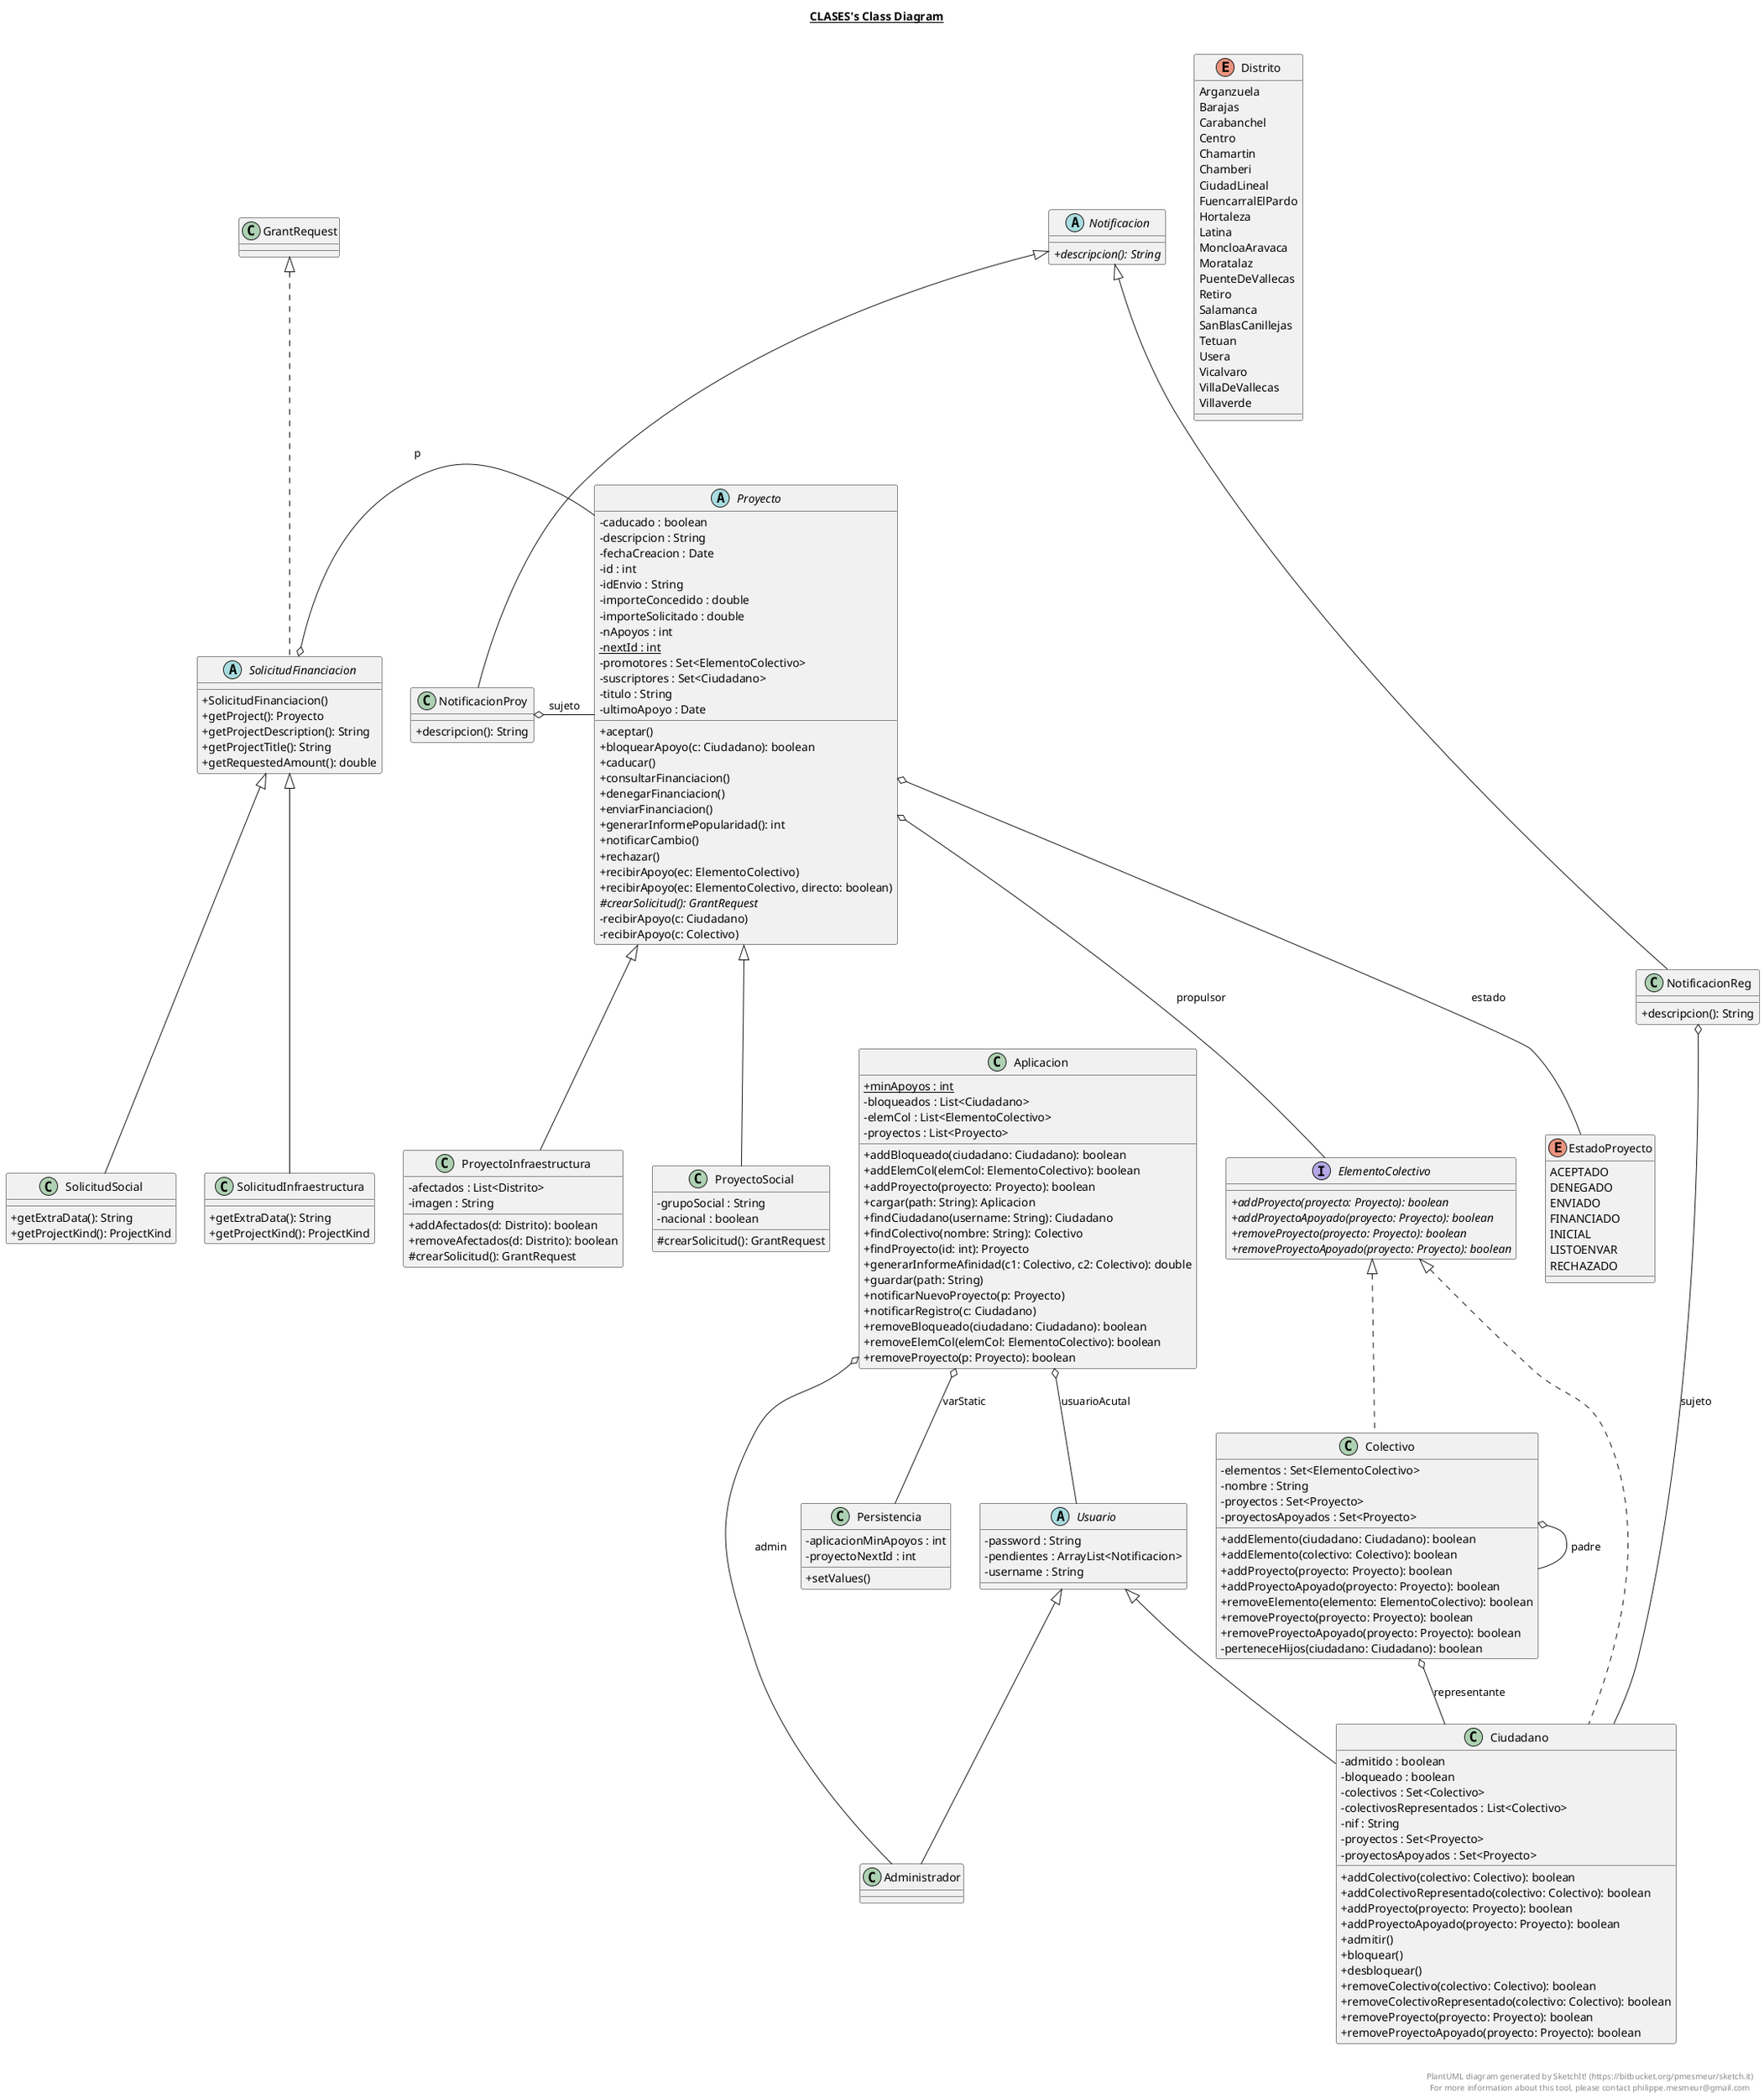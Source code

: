 @startuml

title __CLASES's Class Diagram__\n

skinparam classAttributeIconSize 0

      class Administrador {
      }
  
      class Aplicacion {
          {static} + minApoyos : int
          - bloqueados : List<Ciudadano>
          - elemCol : List<ElementoColectivo>
          - proyectos : List<Proyecto>
          + addBloqueado(ciudadano: Ciudadano): boolean
          + addElemCol(elemCol: ElementoColectivo): boolean
          + addProyecto(proyecto: Proyecto): boolean
          + cargar(path: String): Aplicacion
          + findCiudadano(username: String): Ciudadano
          + findColectivo(nombre: String): Colectivo
          + findProyecto(id: int): Proyecto
          + generarInformeAfinidad(c1: Colectivo, c2: Colectivo): double
          + guardar(path: String)
          + notificarNuevoProyecto(p: Proyecto)
          + notificarRegistro(c: Ciudadano)
          + removeBloqueado(ciudadano: Ciudadano): boolean
          + removeElemCol(elemCol: ElementoColectivo): boolean
          + removeProyecto(p: Proyecto): boolean
      }
  

    class Ciudadano {
      - admitido : boolean
      - bloqueado : boolean
      - colectivos : Set<Colectivo>
      - colectivosRepresentados : List<Colectivo>
      - nif : String
      - proyectos : Set<Proyecto>
      - proyectosApoyados : Set<Proyecto>
      + addColectivo(colectivo: Colectivo): boolean
      + addColectivoRepresentado(colectivo: Colectivo): boolean
      + addProyecto(proyecto: Proyecto): boolean
      + addProyectoApoyado(proyecto: Proyecto): boolean
      + admitir()
      + bloquear()
      + desbloquear()
      + removeColectivo(colectivo: Colectivo): boolean
      + removeColectivoRepresentado(colectivo: Colectivo): boolean
      + removeProyecto(proyecto: Proyecto): boolean
      + removeProyectoApoyado(proyecto: Proyecto): boolean
    }

      class Colectivo {
          - elementos : Set<ElementoColectivo>
          - nombre : String
          - proyectos : Set<Proyecto>
          - proyectosApoyados : Set<Proyecto>
          + addElemento(ciudadano: Ciudadano): boolean
          + addElemento(colectivo: Colectivo): boolean
          + addProyecto(proyecto: Proyecto): boolean
          + addProyectoApoyado(proyecto: Proyecto): boolean
          + removeElemento(elemento: ElementoColectivo): boolean
          + removeProyecto(proyecto: Proyecto): boolean
          + removeProyectoApoyado(proyecto: Proyecto): boolean
          - perteneceHijos(ciudadano: Ciudadano): boolean
      }

      enum Distrito {
        Arganzuela
        Barajas
        Carabanchel
        Centro
        Chamartin
        Chamberi
        CiudadLineal
        FuencarralElPardo
        Hortaleza
        Latina
        MoncloaAravaca
        Moratalaz
        PuenteDeVallecas
        Retiro
        Salamanca
        SanBlasCanillejas
        Tetuan
        Usera
        Vicalvaro
        VillaDeVallecas
        Villaverde
      }
  

      interface ElementoColectivo {
          {abstract} + addProyecto(proyecto: Proyecto): boolean
          {abstract} + addProyectoApoyado(proyecto: Proyecto): boolean
          {abstract} + removeProyecto(proyecto: Proyecto): boolean
          {abstract} + removeProyectoApoyado(proyecto: Proyecto): boolean
      }

      enum EstadoProyecto {
        ACEPTADO
        DENEGADO
        ENVIADO
        FINANCIADO
        INICIAL
        LISTOENVAR
        RECHAZADO
      }

      abstract class Notificacion {
          {abstract} + descripcion(): String
      }

      class NotificacionProy {
          + descripcion(): String
      }

      class NotificacionReg {
          + descripcion(): String
      }

      class Persistencia {
          - aplicacionMinApoyos : int
          - proyectoNextId : int
          + setValues()
      }

      abstract class Proyecto {
          - caducado : boolean
          - descripcion : String
          - fechaCreacion : Date
          - id : int
          - idEnvio : String
          - importeConcedido : double
          - importeSolicitado : double
          - nApoyos : int
          {static} - nextId : int
          - promotores : Set<ElementoColectivo>
          - suscriptores : Set<Ciudadano>
          - titulo : String
          - ultimoApoyo : Date
          + aceptar()
          + bloquearApoyo(c: Ciudadano): boolean
          + caducar()
          + consultarFinanciacion()
          + denegarFinanciacion()
          + enviarFinanciacion()
          + generarInformePopularidad(): int
          + notificarCambio()
          + rechazar()
          + recibirApoyo(ec: ElementoColectivo)
          + recibirApoyo(ec: ElementoColectivo, directo: boolean)
          {abstract} # crearSolicitud(): GrantRequest
          - recibirApoyo(c: Ciudadano)
          - recibirApoyo(c: Colectivo)
      }

      class ProyectoInfraestructura {
          - afectados : List<Distrito>
          - imagen : String
          + addAfectados(d: Distrito): boolean
          + removeAfectados(d: Distrito): boolean
          # crearSolicitud(): GrantRequest
      }

      class ProyectoSocial {
          - grupoSocial : String
          - nacional : boolean
          # crearSolicitud(): GrantRequest
      }

      abstract class SolicitudFinanciacion {
          + SolicitudFinanciacion()
          + getProject(): Proyecto
          + getProjectDescription(): String
          + getProjectTitle(): String
          + getRequestedAmount(): double
      }

      class SolicitudInfraestructura {
          + getExtraData(): String
          + getProjectKind(): ProjectKind
      }

      class SolicitudSocial {
          + getExtraData(): String
          + getProjectKind(): ProjectKind
      }

      abstract class Usuario {
          - password : String
          - pendientes : ArrayList<Notificacion>
          - username : String
      }
  

  Administrador -up-|> Usuario
  Aplicacion o-- Administrador : admin
  Aplicacion o-- Usuario : usuarioAcutal
  Aplicacion o-- Persistencia : varStatic
  Ciudadano .up.|> ElementoColectivo
  Ciudadano -up-|> Usuario
  Colectivo .up.|> ElementoColectivo
  Colectivo o-- Colectivo : padre
  Colectivo o-- Ciudadano : representante
  NotificacionProy -up-|> Notificacion
  NotificacionProy o-right- Proyecto : sujeto
  NotificacionReg -up-|> Notificacion
  NotificacionReg o-- Ciudadano : sujeto
  Proyecto o-- EstadoProyecto : estado
  Proyecto o-- ElementoColectivo : propulsor
  ProyectoInfraestructura -up-|> Proyecto
  ProyectoSocial -up-|> Proyecto
  SolicitudFinanciacion .up.|> GrantRequest
  SolicitudFinanciacion o-left- Proyecto : p
  SolicitudInfraestructura -up-|> SolicitudFinanciacion
  SolicitudSocial -up-|> SolicitudFinanciacion


right footer


PlantUML diagram generated by SketchIt! (https://bitbucket.org/pmesmeur/sketch.it)
For more information about this tool, please contact philippe.mesmeur@gmail.com
endfooter

@enduml
